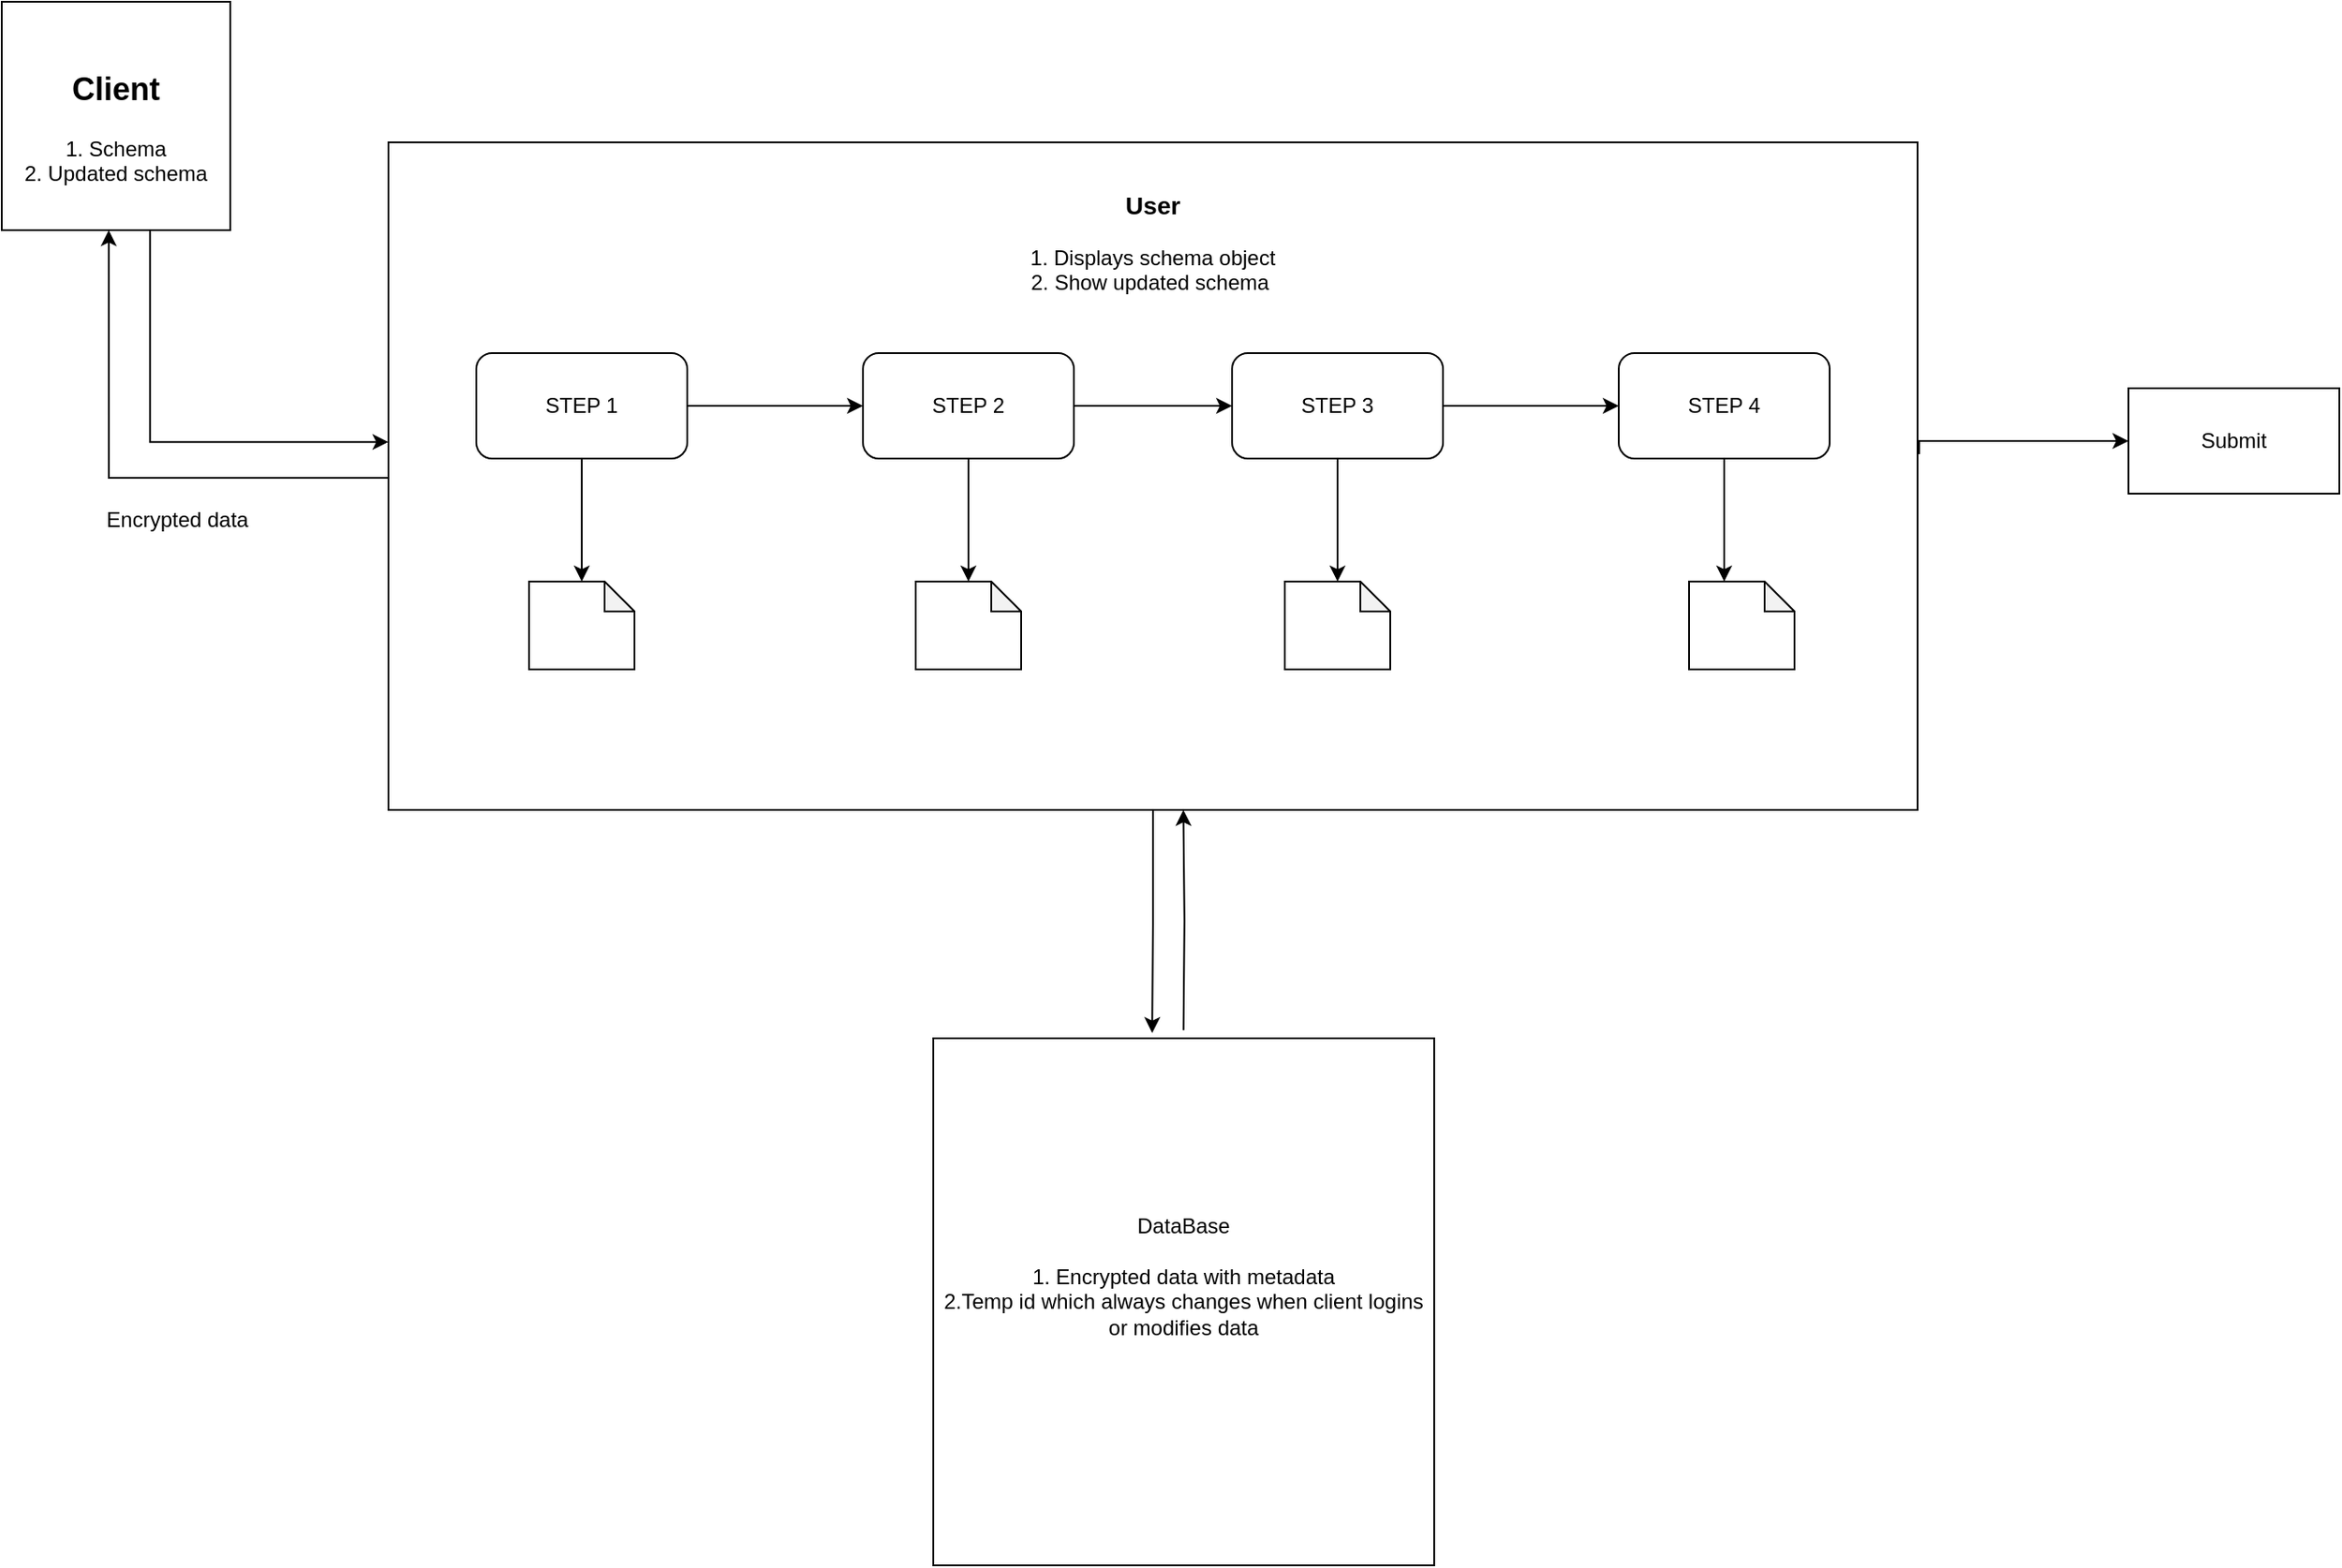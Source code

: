 <mxfile version="22.1.7" type="github">
  <diagram name="Page-1" id="2a216829-ef6e-dabb-86c1-c78162f3ba2b">
    <mxGraphModel dx="1590" dy="950" grid="1" gridSize="10" guides="1" tooltips="1" connect="1" arrows="1" fold="1" page="1" pageScale="1" pageWidth="850" pageHeight="1100" background="none" math="0" shadow="0">
      <root>
        <mxCell id="0" />
        <mxCell id="1" parent="0" />
        <mxCell id="BbHy0bJWjw5uTuaQKrxA-7" value="" style="edgeStyle=orthogonalEdgeStyle;rounded=0;orthogonalLoop=1;jettySize=auto;html=1;" edge="1" parent="1" source="BbHy0bJWjw5uTuaQKrxA-4">
          <mxGeometry relative="1" as="geometry">
            <mxPoint x="640" y="380" as="targetPoint" />
          </mxGeometry>
        </mxCell>
        <mxCell id="BbHy0bJWjw5uTuaQKrxA-14" style="edgeStyle=orthogonalEdgeStyle;rounded=0;orthogonalLoop=1;jettySize=auto;html=1;" edge="1" parent="1" source="BbHy0bJWjw5uTuaQKrxA-4">
          <mxGeometry relative="1" as="geometry">
            <mxPoint x="480" y="480" as="targetPoint" />
          </mxGeometry>
        </mxCell>
        <mxCell id="BbHy0bJWjw5uTuaQKrxA-4" value="STEP 1" style="rounded=1;whiteSpace=wrap;html=1;" vertex="1" parent="1">
          <mxGeometry x="420" y="350" width="120" height="60" as="geometry" />
        </mxCell>
        <mxCell id="BbHy0bJWjw5uTuaQKrxA-13" value="" style="edgeStyle=orthogonalEdgeStyle;rounded=0;orthogonalLoop=1;jettySize=auto;html=1;" edge="1" parent="1" source="BbHy0bJWjw5uTuaQKrxA-5" target="BbHy0bJWjw5uTuaQKrxA-11">
          <mxGeometry relative="1" as="geometry" />
        </mxCell>
        <mxCell id="BbHy0bJWjw5uTuaQKrxA-15" style="edgeStyle=orthogonalEdgeStyle;rounded=0;orthogonalLoop=1;jettySize=auto;html=1;" edge="1" parent="1" source="BbHy0bJWjw5uTuaQKrxA-5">
          <mxGeometry relative="1" as="geometry">
            <mxPoint x="700" y="480" as="targetPoint" />
          </mxGeometry>
        </mxCell>
        <mxCell id="BbHy0bJWjw5uTuaQKrxA-5" value="STEP 2" style="rounded=1;whiteSpace=wrap;html=1;" vertex="1" parent="1">
          <mxGeometry x="640" y="350" width="120" height="60" as="geometry" />
        </mxCell>
        <mxCell id="BbHy0bJWjw5uTuaQKrxA-9" value="&lt;h3&gt;User&lt;/h3&gt;1. Displays schema object&lt;br&gt;2. Show updated schema&amp;nbsp;" style="text;html=1;strokeColor=none;fillColor=none;align=center;verticalAlign=middle;whiteSpace=wrap;rounded=0;" vertex="1" parent="1">
          <mxGeometry x="600" y="240" width="410" height="80" as="geometry" />
        </mxCell>
        <mxCell id="BbHy0bJWjw5uTuaQKrxA-10" value="" style="edgeStyle=orthogonalEdgeStyle;rounded=0;orthogonalLoop=1;jettySize=auto;html=1;" edge="1" parent="1" source="BbHy0bJWjw5uTuaQKrxA-11">
          <mxGeometry relative="1" as="geometry">
            <mxPoint x="1070" y="380" as="targetPoint" />
          </mxGeometry>
        </mxCell>
        <mxCell id="BbHy0bJWjw5uTuaQKrxA-16" style="edgeStyle=orthogonalEdgeStyle;rounded=0;orthogonalLoop=1;jettySize=auto;html=1;" edge="1" parent="1" source="BbHy0bJWjw5uTuaQKrxA-11">
          <mxGeometry relative="1" as="geometry">
            <mxPoint x="910" y="480" as="targetPoint" />
          </mxGeometry>
        </mxCell>
        <mxCell id="BbHy0bJWjw5uTuaQKrxA-11" value="STEP 3" style="rounded=1;whiteSpace=wrap;html=1;" vertex="1" parent="1">
          <mxGeometry x="850" y="350" width="120" height="60" as="geometry" />
        </mxCell>
        <mxCell id="BbHy0bJWjw5uTuaQKrxA-17" style="edgeStyle=orthogonalEdgeStyle;rounded=0;orthogonalLoop=1;jettySize=auto;html=1;" edge="1" parent="1" source="BbHy0bJWjw5uTuaQKrxA-12">
          <mxGeometry relative="1" as="geometry">
            <mxPoint x="1130.0" y="480" as="targetPoint" />
          </mxGeometry>
        </mxCell>
        <mxCell id="BbHy0bJWjw5uTuaQKrxA-12" value="STEP 4" style="rounded=1;whiteSpace=wrap;html=1;" vertex="1" parent="1">
          <mxGeometry x="1070" y="350" width="120" height="60" as="geometry" />
        </mxCell>
        <mxCell id="BbHy0bJWjw5uTuaQKrxA-18" value="" style="shape=note;whiteSpace=wrap;html=1;backgroundOutline=1;darkOpacity=0.05;size=17;" vertex="1" parent="1">
          <mxGeometry x="450" y="480" width="60" height="50" as="geometry" />
        </mxCell>
        <mxCell id="BbHy0bJWjw5uTuaQKrxA-19" value="" style="shape=note;whiteSpace=wrap;html=1;backgroundOutline=1;darkOpacity=0.05;size=17;" vertex="1" parent="1">
          <mxGeometry x="1110" y="480" width="60" height="50" as="geometry" />
        </mxCell>
        <mxCell id="BbHy0bJWjw5uTuaQKrxA-20" value="" style="shape=note;whiteSpace=wrap;html=1;backgroundOutline=1;darkOpacity=0.05;size=17;" vertex="1" parent="1">
          <mxGeometry x="880" y="480" width="60" height="50" as="geometry" />
        </mxCell>
        <mxCell id="BbHy0bJWjw5uTuaQKrxA-21" value="" style="shape=note;whiteSpace=wrap;html=1;backgroundOutline=1;darkOpacity=0.05;size=17;" vertex="1" parent="1">
          <mxGeometry x="670" y="480" width="60" height="50" as="geometry" />
        </mxCell>
        <mxCell id="BbHy0bJWjw5uTuaQKrxA-23" style="edgeStyle=orthogonalEdgeStyle;rounded=0;orthogonalLoop=1;jettySize=auto;html=1;entryX=-0.005;entryY=0.463;entryDx=0;entryDy=0;entryPerimeter=0;exitX=0.5;exitY=1;exitDx=0;exitDy=0;" edge="1" parent="1">
          <mxGeometry relative="1" as="geometry">
            <mxPoint x="370" y="400.57" as="targetPoint" />
            <mxPoint x="219.35" y="280.0" as="sourcePoint" />
            <Array as="points">
              <mxPoint x="234.35" y="280" />
              <mxPoint x="234.35" y="401" />
            </Array>
          </mxGeometry>
        </mxCell>
        <mxCell id="BbHy0bJWjw5uTuaQKrxA-22" value="&lt;h2&gt;&lt;b&gt;Client&lt;/b&gt;&lt;/h2&gt;1. Schema&lt;br&gt;2. Updated schema" style="whiteSpace=wrap;html=1;aspect=fixed;" vertex="1" parent="1">
          <mxGeometry x="150" y="150" width="130" height="130" as="geometry" />
        </mxCell>
        <mxCell id="BbHy0bJWjw5uTuaQKrxA-27" style="edgeStyle=orthogonalEdgeStyle;rounded=0;orthogonalLoop=1;jettySize=auto;html=1;exitX=1.001;exitY=0.467;exitDx=0;exitDy=0;exitPerimeter=0;" edge="1" parent="1" source="BbHy0bJWjw5uTuaQKrxA-25">
          <mxGeometry relative="1" as="geometry">
            <mxPoint x="1360" y="400" as="targetPoint" />
            <Array as="points">
              <mxPoint x="1241" y="400" />
            </Array>
          </mxGeometry>
        </mxCell>
        <mxCell id="BbHy0bJWjw5uTuaQKrxA-30" style="edgeStyle=orthogonalEdgeStyle;rounded=0;orthogonalLoop=1;jettySize=auto;html=1;entryX=0.437;entryY=-0.01;entryDx=0;entryDy=0;entryPerimeter=0;" edge="1" parent="1" source="BbHy0bJWjw5uTuaQKrxA-25" target="BbHy0bJWjw5uTuaQKrxA-28">
          <mxGeometry relative="1" as="geometry">
            <mxPoint x="805" y="730.0" as="targetPoint" />
          </mxGeometry>
        </mxCell>
        <mxCell id="BbHy0bJWjw5uTuaQKrxA-33" style="edgeStyle=orthogonalEdgeStyle;rounded=0;orthogonalLoop=1;jettySize=auto;html=1;exitX=0;exitY=0.514;exitDx=0;exitDy=0;exitPerimeter=0;" edge="1" parent="1" source="BbHy0bJWjw5uTuaQKrxA-25">
          <mxGeometry relative="1" as="geometry">
            <mxPoint x="210.87" y="280.0" as="targetPoint" />
            <mxPoint x="370" y="423.97" as="sourcePoint" />
            <Array as="points">
              <mxPoint x="211" y="421" />
            </Array>
          </mxGeometry>
        </mxCell>
        <mxCell id="BbHy0bJWjw5uTuaQKrxA-25" value="" style="rounded=0;whiteSpace=wrap;html=1;fillColor=none;noLabel=0;allowArrows=1;autosize=0;" vertex="1" parent="1">
          <mxGeometry x="370" y="230" width="870" height="380" as="geometry" />
        </mxCell>
        <mxCell id="BbHy0bJWjw5uTuaQKrxA-28" value="&lt;div style=&quot;&quot;&gt;DataBase&lt;/div&gt;&lt;div style=&quot;&quot;&gt;&lt;br&gt;&lt;/div&gt;&lt;div style=&quot;&quot;&gt;1. Encrypted data with metadata&lt;br&gt;2.Temp id which always changes when client logins or modifies data&lt;/div&gt;&lt;div style=&quot;&quot;&gt;&lt;br&gt;&lt;/div&gt;&lt;div style=&quot;&quot;&gt;&lt;br&gt;&lt;/div&gt;" style="rounded=0;whiteSpace=wrap;html=1;align=center;" vertex="1" parent="1">
          <mxGeometry x="680" y="740" width="285" height="300" as="geometry" />
        </mxCell>
        <mxCell id="BbHy0bJWjw5uTuaQKrxA-29" style="edgeStyle=orthogonalEdgeStyle;rounded=0;orthogonalLoop=1;jettySize=auto;html=1;entryX=0.52;entryY=1.012;entryDx=0;entryDy=0;entryPerimeter=0;" edge="1" parent="1">
          <mxGeometry relative="1" as="geometry">
            <mxPoint x="822.369" y="735.32" as="sourcePoint" />
            <mxPoint x="822.28" y="610" as="targetPoint" />
          </mxGeometry>
        </mxCell>
        <mxCell id="BbHy0bJWjw5uTuaQKrxA-31" value="Submit" style="rounded=0;whiteSpace=wrap;html=1;" vertex="1" parent="1">
          <mxGeometry x="1360" y="370" width="120" height="60" as="geometry" />
        </mxCell>
        <mxCell id="BbHy0bJWjw5uTuaQKrxA-35" value="Encrypted data" style="text;html=1;strokeColor=none;fillColor=none;align=center;verticalAlign=middle;whiteSpace=wrap;rounded=0;" vertex="1" parent="1">
          <mxGeometry x="170" y="430" width="160" height="30" as="geometry" />
        </mxCell>
      </root>
    </mxGraphModel>
  </diagram>
</mxfile>
